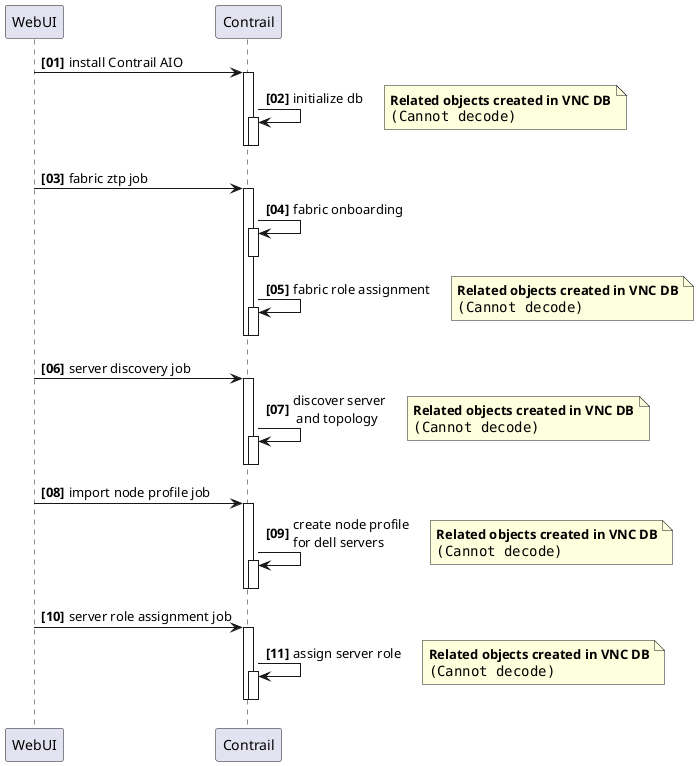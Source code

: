 @startuml
autonumber "<b>[00]"
participant WebUI as ui

participant "Contrail" as contrail

ui -> contrail :  install Contrail AIO
activate contrail
    contrail -> contrail : initialize db
    activate contrail
    deactivate contrail
    note right
    <b>Related objects created in VNC DB</b>
    <img:images/srv-ztp-data-model-00.png>
    end note
deactivate contrail

ui -> contrail : fabric ztp job
activate contrail
    contrail -> contrail : fabric onboarding
    activate contrail
    deactivate contrail

    contrail -> contrail : fabric role assignment
    activate contrail
    deactivate contrail

    note right
    <b>Related objects created in VNC DB</b>
    <img:images/srv-ztp-data-model-01.png>
    end note
deactivate contrail

ui -> contrail : server discovery job
activate contrail
    contrail -> contrail : discover server\n and topology
    activate contrail
    deactivate contrail

    note right
    <b>Related objects created in VNC DB</b>
    <img:images/srv-ztp-data-model-02.png>
    end note
deactivate contrail

ui -> contrail : import node profile job
activate contrail
    contrail -> contrail : create node profile\nfor dell servers
    activate contrail
    deactivate contrail

    note right
    <b>Related objects created in VNC DB</b>
    <img:images/srv-ztp-data-model-03.png>
    end note
deactivate contrail

ui -> contrail : server role assignment job
activate contrail
    contrail -> contrail : assign server role
    activate contrail
    deactivate contrail

    note right
    <b>Related objects created in VNC DB</b>
    <img:images/srv-ztp-data-model-04.png>
    end note
deactivate contrail

@enduml
